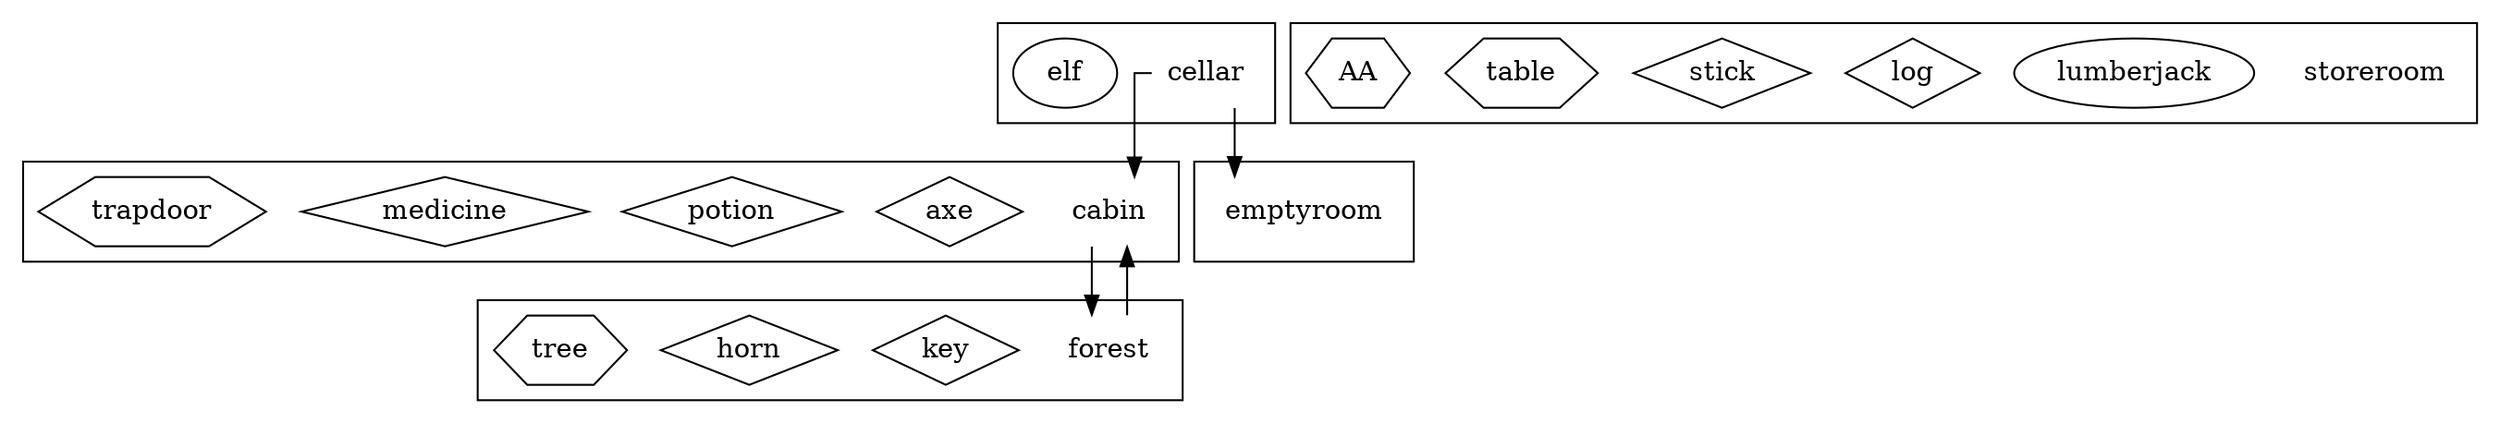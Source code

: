 digraph layout {
    /* ortho splines just makes the arrows into straight lines (rather than curvy ones !) */
    splines = ortho;
    node [shape = "rect"];

    subgraph locations {
        subgraph cluster001 {
            node [shape = "none"];
            cabin [description = "A log cabin in the woods"];
            subgraph artefacts {
                node [shape = "diamond"];
                axe [description = "A razor sharp axe"];
                potion [description = "Magic potion"];
                medicine [description = "Some medicine"];
            }
            subgraph furniture {
                node [shape = "hexagon"];
                trapdoor [description = "Wooden trapdoor"];
            }
        }

        subgraph cluster002 {
            node [shape = "none"];
            forest [description = "A dark forest"];
            subgraph artefacts {
                node [shape = "diamond"];
                key [description = "Brass key"];
                horn [description = "An old brass horn"];
            }
            subgraph furniture {
                node [shape = "hexagon"];
                tree [description = "A big tree"];
            }
        }

        subgraph cluster003 {
            node [shape = "none"];
            cellar [description = "A dusty cellar"]
            subgraph characters {
                node [shape = "ellipse"];
                elf [description = "Angry Elf"];
            }
        }

        subgraph cluster004 {
            node [shape = "none"];
            emptyroom [description = "An empty room"]
            subgraph characters {
                node [shape = "ellipse"];
            }
        }

        subgraph cluster999 {
            node [shape = "none"];
            storeroom [description = "Storage for any entities not placed in the game"]
            subgraph characters {
                node [shape = "ellipse"];
                lumberjack [description = "A burly wood cutter"];
            }
            subgraph artefacts {
                node [shape = "diamond"];
                log [description = "A heavy wooden log"];
                stick [description = "A stick"];

            }
            subgraph furniture {
                node [shape = "hexagon"];
                table [description = "A table"];AA
            }
        }
    }

    subgraph paths {
        cabin -> forest;
        forest -> cabin;
        cellar -> cabin;
        cellar -> emptyroom;
    }

}
